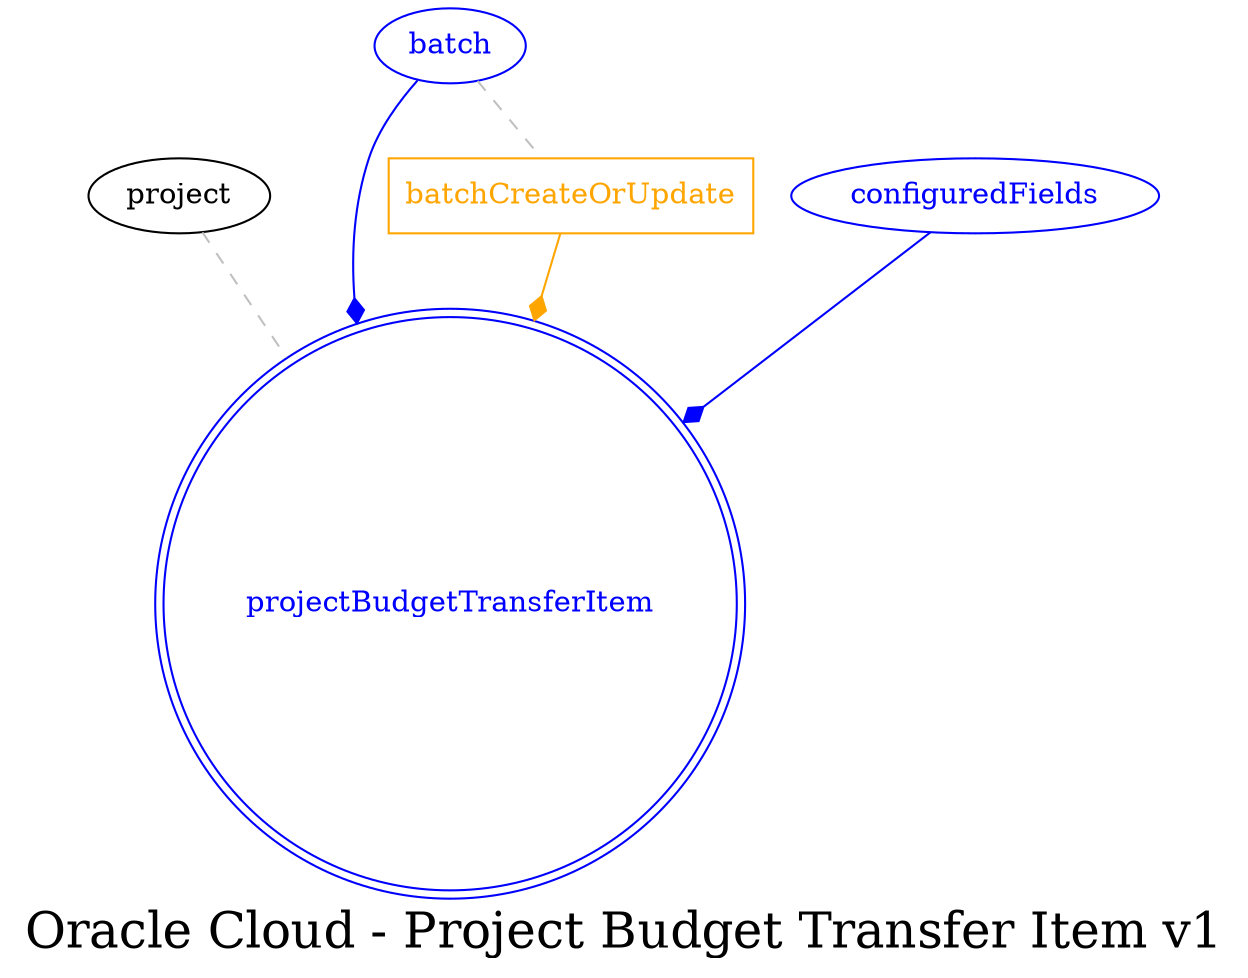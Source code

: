 digraph LexiconGraph {
graph[label="Oracle Cloud - Project Budget Transfer Item v1", fontsize=24]
splines=true
"projectBudgetTransferItem" [color=blue, fontcolor=blue, shape=doublecircle]
"project" -> "projectBudgetTransferItem" [color=grey, fontcolor=grey, arrowhead=none, arrowtail=none, style=dashed]
"batch" -> "projectBudgetTransferItem" [color=blue, fontcolor=blue, arrowhead=diamond, arrowtail=none]
"batch" [color=blue, fontcolor=blue, shape=ellipse]
"configuredFields" -> "projectBudgetTransferItem" [color=blue, fontcolor=blue, arrowhead=diamond, arrowtail=none]
"configuredFields" [color=blue, fontcolor=blue, shape=ellipse]
"batchCreateOrUpdate" [color=orange, fontcolor=orange, shape=box]
"batchCreateOrUpdate" -> "projectBudgetTransferItem" [color=orange, fontcolor=orange, arrowhead=diamond, arrowtail=none]
"batch" -> "batchCreateOrUpdate" [color=grey, fontcolor=grey, arrowhead=none, arrowtail=none, style=dashed]
}
